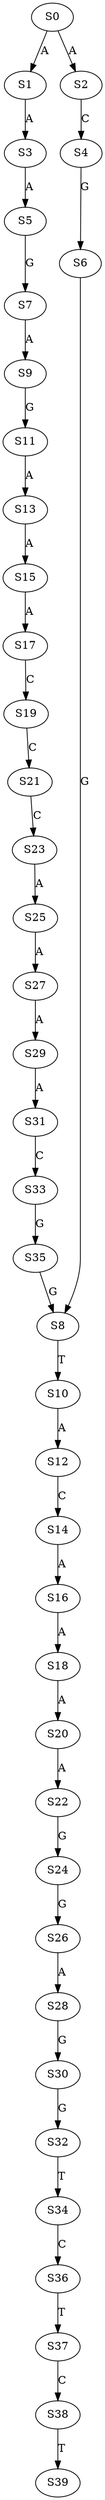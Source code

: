 strict digraph  {
	S0 -> S1 [ label = A ];
	S0 -> S2 [ label = A ];
	S1 -> S3 [ label = A ];
	S2 -> S4 [ label = C ];
	S3 -> S5 [ label = A ];
	S4 -> S6 [ label = G ];
	S5 -> S7 [ label = G ];
	S6 -> S8 [ label = G ];
	S7 -> S9 [ label = A ];
	S8 -> S10 [ label = T ];
	S9 -> S11 [ label = G ];
	S10 -> S12 [ label = A ];
	S11 -> S13 [ label = A ];
	S12 -> S14 [ label = C ];
	S13 -> S15 [ label = A ];
	S14 -> S16 [ label = A ];
	S15 -> S17 [ label = A ];
	S16 -> S18 [ label = A ];
	S17 -> S19 [ label = C ];
	S18 -> S20 [ label = A ];
	S19 -> S21 [ label = C ];
	S20 -> S22 [ label = A ];
	S21 -> S23 [ label = C ];
	S22 -> S24 [ label = G ];
	S23 -> S25 [ label = A ];
	S24 -> S26 [ label = G ];
	S25 -> S27 [ label = A ];
	S26 -> S28 [ label = A ];
	S27 -> S29 [ label = A ];
	S28 -> S30 [ label = G ];
	S29 -> S31 [ label = A ];
	S30 -> S32 [ label = G ];
	S31 -> S33 [ label = C ];
	S32 -> S34 [ label = T ];
	S33 -> S35 [ label = G ];
	S34 -> S36 [ label = C ];
	S35 -> S8 [ label = G ];
	S36 -> S37 [ label = T ];
	S37 -> S38 [ label = C ];
	S38 -> S39 [ label = T ];
}
